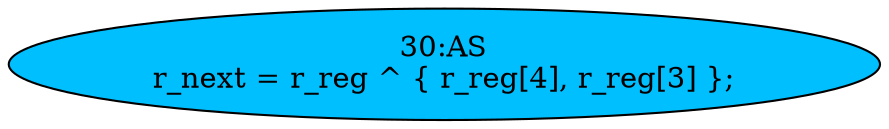 strict digraph "" {
	node [label="\N"];
	"30:AS"	[ast="<pyverilog.vparser.ast.Assign object at 0x7f2497de54d0>",
		def_var="['r_next']",
		fillcolor=deepskyblue,
		label="30:AS
r_next = r_reg ^ { r_reg[4], r_reg[3] };",
		statements="[]",
		style=filled,
		typ=Assign,
		use_var="['r_reg', 'r_reg', 'r_reg']"];
}
